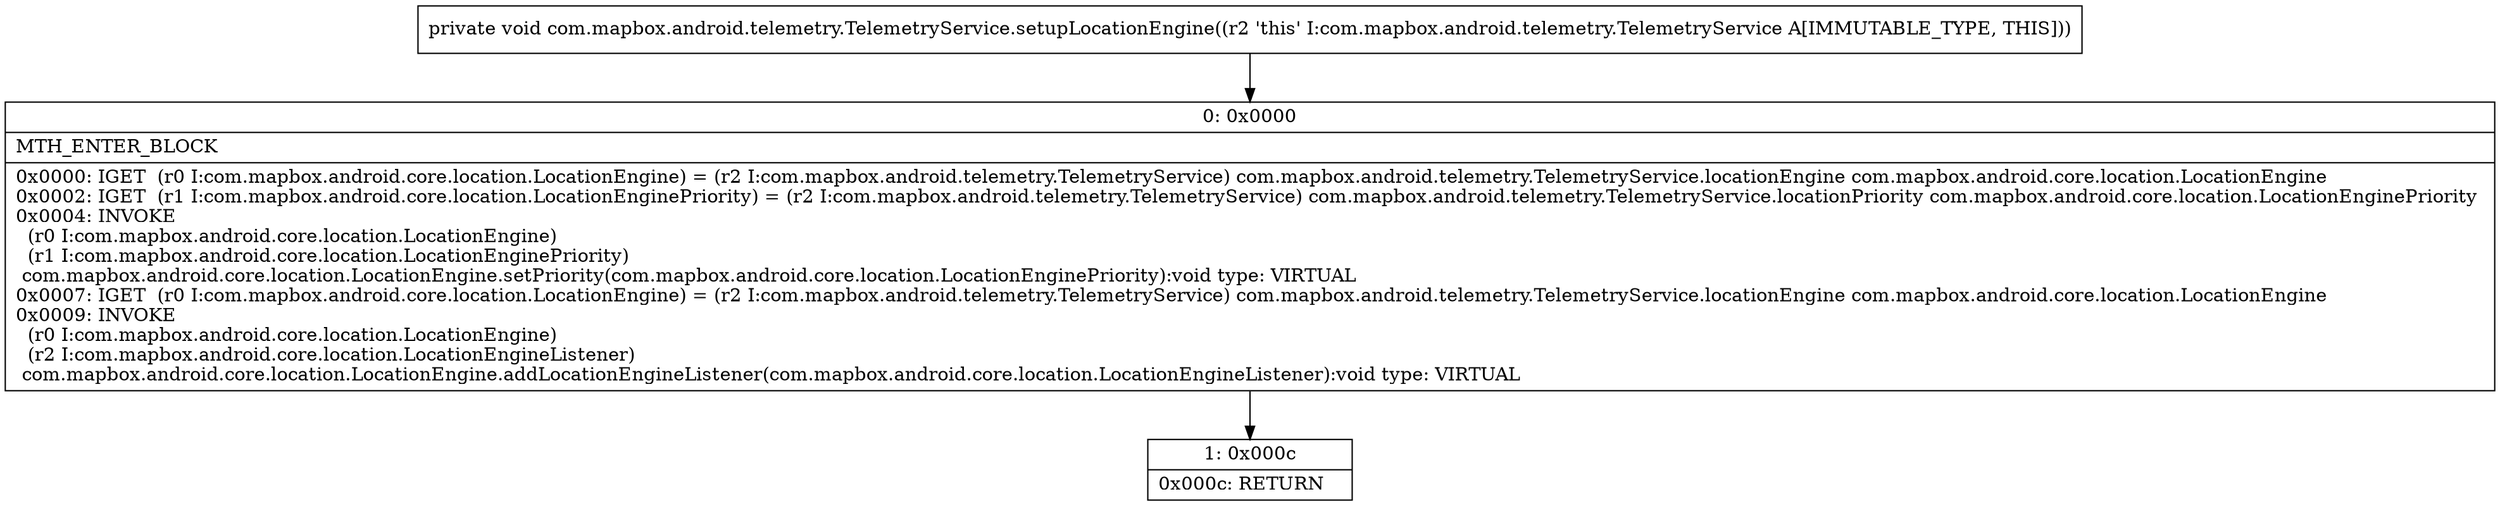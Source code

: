 digraph "CFG forcom.mapbox.android.telemetry.TelemetryService.setupLocationEngine()V" {
Node_0 [shape=record,label="{0\:\ 0x0000|MTH_ENTER_BLOCK\l|0x0000: IGET  (r0 I:com.mapbox.android.core.location.LocationEngine) = (r2 I:com.mapbox.android.telemetry.TelemetryService) com.mapbox.android.telemetry.TelemetryService.locationEngine com.mapbox.android.core.location.LocationEngine \l0x0002: IGET  (r1 I:com.mapbox.android.core.location.LocationEnginePriority) = (r2 I:com.mapbox.android.telemetry.TelemetryService) com.mapbox.android.telemetry.TelemetryService.locationPriority com.mapbox.android.core.location.LocationEnginePriority \l0x0004: INVOKE  \l  (r0 I:com.mapbox.android.core.location.LocationEngine)\l  (r1 I:com.mapbox.android.core.location.LocationEnginePriority)\l com.mapbox.android.core.location.LocationEngine.setPriority(com.mapbox.android.core.location.LocationEnginePriority):void type: VIRTUAL \l0x0007: IGET  (r0 I:com.mapbox.android.core.location.LocationEngine) = (r2 I:com.mapbox.android.telemetry.TelemetryService) com.mapbox.android.telemetry.TelemetryService.locationEngine com.mapbox.android.core.location.LocationEngine \l0x0009: INVOKE  \l  (r0 I:com.mapbox.android.core.location.LocationEngine)\l  (r2 I:com.mapbox.android.core.location.LocationEngineListener)\l com.mapbox.android.core.location.LocationEngine.addLocationEngineListener(com.mapbox.android.core.location.LocationEngineListener):void type: VIRTUAL \l}"];
Node_1 [shape=record,label="{1\:\ 0x000c|0x000c: RETURN   \l}"];
MethodNode[shape=record,label="{private void com.mapbox.android.telemetry.TelemetryService.setupLocationEngine((r2 'this' I:com.mapbox.android.telemetry.TelemetryService A[IMMUTABLE_TYPE, THIS])) }"];
MethodNode -> Node_0;
Node_0 -> Node_1;
}

